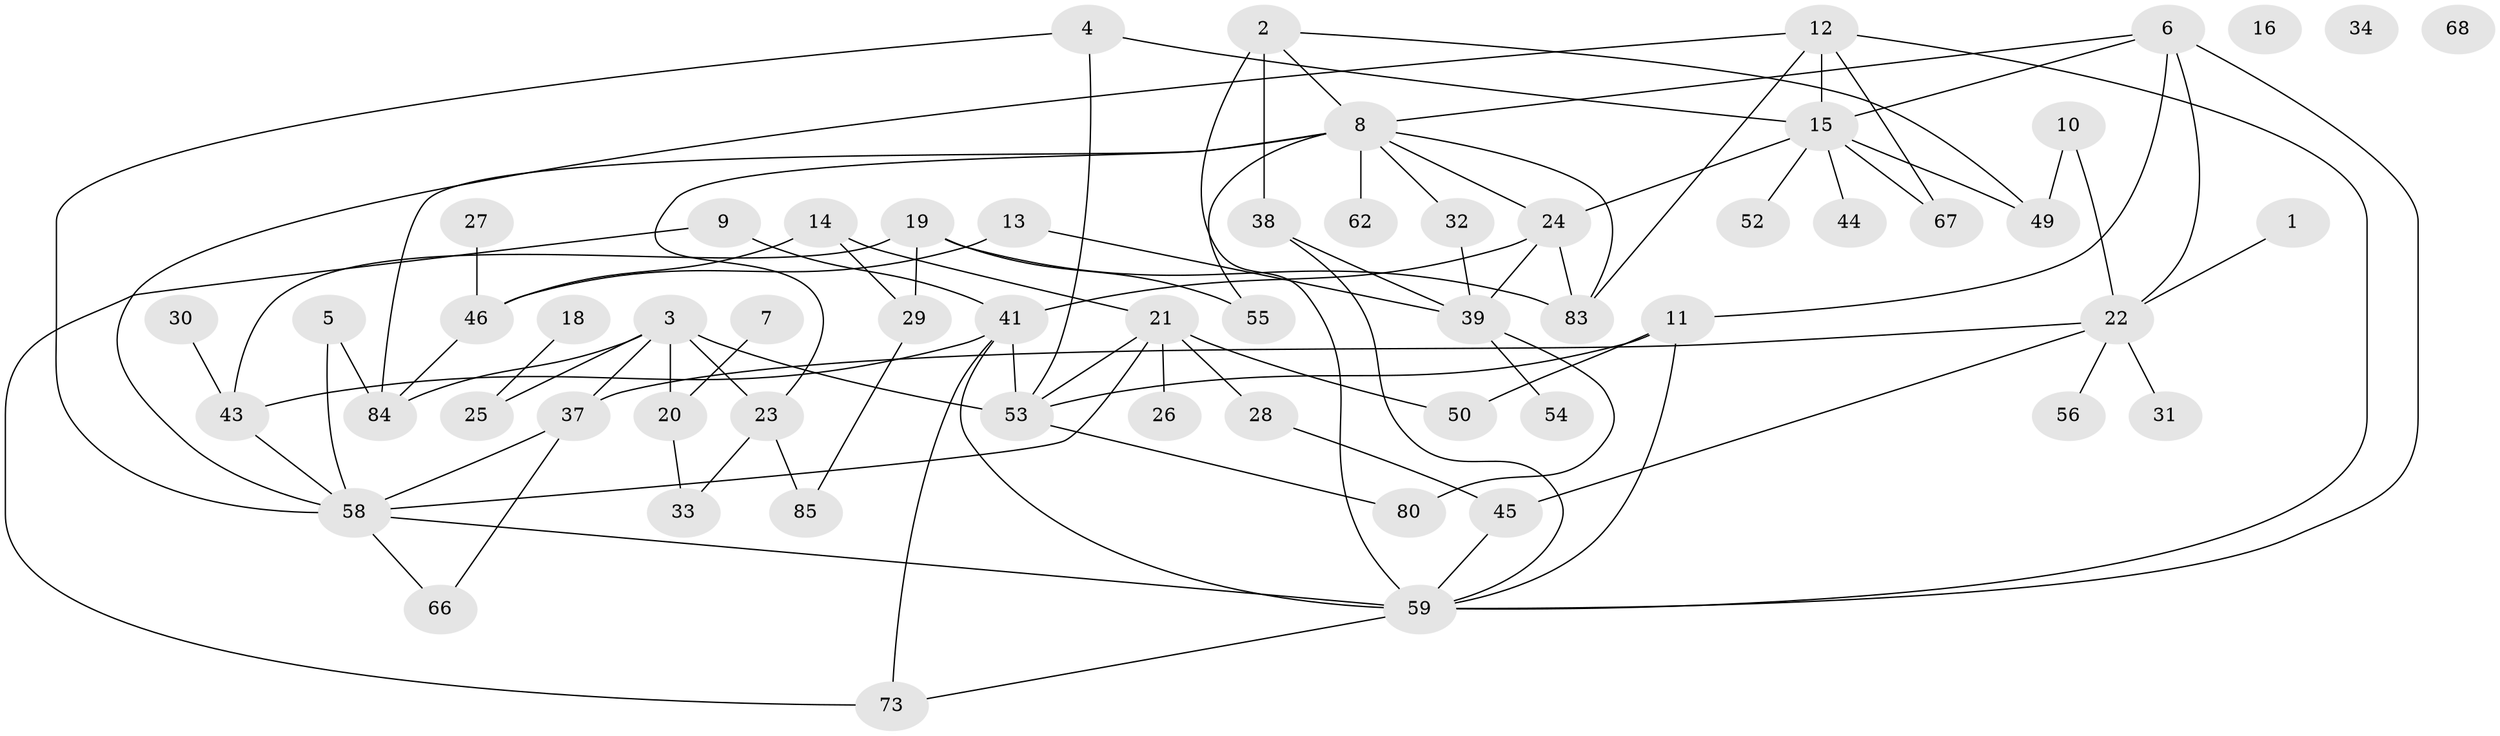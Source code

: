 // original degree distribution, {1: 0.16853932584269662, 3: 0.20224719101123595, 4: 0.15730337078651685, 2: 0.29213483146067415, 5: 0.10112359550561797, 6: 0.02247191011235955, 0: 0.033707865168539325, 7: 0.02247191011235955}
// Generated by graph-tools (version 1.1) at 2025/41/03/06/25 10:41:21]
// undirected, 59 vertices, 93 edges
graph export_dot {
graph [start="1"]
  node [color=gray90,style=filled];
  1;
  2 [super="+51"];
  3 [super="+35"];
  4 [super="+60"];
  5;
  6 [super="+40"];
  7;
  8 [super="+89"];
  9 [super="+64"];
  10;
  11 [super="+88"];
  12 [super="+81"];
  13;
  14 [super="+17"];
  15 [super="+75"];
  16;
  18;
  19 [super="+77"];
  20 [super="+47"];
  21 [super="+72"];
  22 [super="+65"];
  23 [super="+36"];
  24 [super="+48"];
  25 [super="+42"];
  26;
  27;
  28;
  29;
  30;
  31 [super="+70"];
  32;
  33 [super="+74"];
  34;
  37 [super="+87"];
  38 [super="+76"];
  39 [super="+69"];
  41 [super="+63"];
  43;
  44;
  45;
  46 [super="+57"];
  49 [super="+78"];
  50 [super="+71"];
  52;
  53 [super="+61"];
  54;
  55;
  56;
  58 [super="+82"];
  59 [super="+79"];
  62;
  66;
  67;
  68;
  73 [super="+86"];
  80;
  83;
  84;
  85;
  1 -- 22;
  2 -- 49;
  2 -- 59 [weight=2];
  2 -- 8;
  2 -- 38;
  3 -- 53;
  3 -- 20;
  3 -- 37;
  3 -- 25;
  3 -- 84;
  3 -- 23;
  4 -- 53;
  4 -- 15;
  4 -- 58;
  5 -- 58;
  5 -- 84;
  6 -- 11;
  6 -- 8;
  6 -- 15;
  6 -- 22;
  6 -- 59;
  7 -- 20;
  8 -- 32;
  8 -- 83;
  8 -- 84;
  8 -- 55;
  8 -- 62;
  8 -- 23;
  8 -- 24;
  9 -- 41;
  9 -- 73;
  10 -- 49;
  10 -- 22;
  11 -- 53;
  11 -- 59;
  11 -- 50;
  12 -- 67;
  12 -- 83;
  12 -- 58;
  12 -- 59;
  12 -- 15;
  13 -- 46;
  13 -- 39;
  14 -- 29;
  14 -- 46;
  14 -- 21;
  15 -- 44;
  15 -- 52;
  15 -- 67;
  15 -- 49;
  15 -- 24;
  18 -- 25;
  19 -- 29;
  19 -- 55;
  19 -- 43;
  19 -- 83;
  20 -- 33;
  21 -- 26;
  21 -- 53;
  21 -- 28;
  21 -- 58;
  21 -- 50;
  22 -- 45;
  22 -- 56;
  22 -- 37;
  22 -- 31;
  23 -- 33;
  23 -- 85;
  24 -- 83;
  24 -- 41;
  24 -- 39;
  27 -- 46;
  28 -- 45;
  29 -- 85;
  30 -- 43;
  32 -- 39;
  37 -- 66;
  37 -- 58;
  38 -- 39;
  38 -- 59;
  39 -- 80;
  39 -- 54;
  41 -- 43;
  41 -- 53;
  41 -- 59;
  41 -- 73;
  43 -- 58;
  45 -- 59;
  46 -- 84;
  53 -- 80;
  58 -- 66;
  58 -- 59;
  59 -- 73;
}

